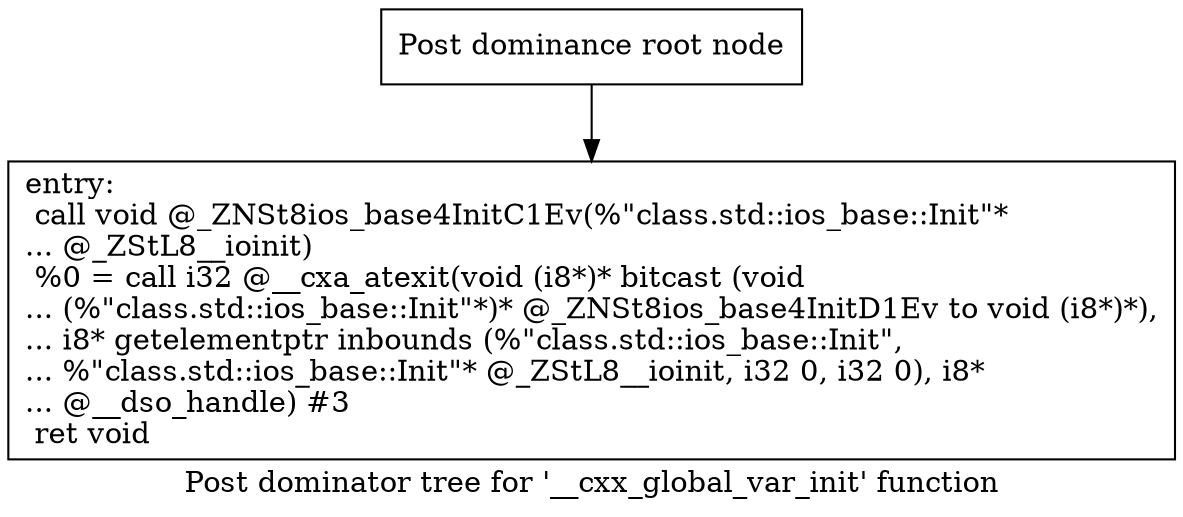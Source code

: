 digraph "Post dominator tree for '__cxx_global_var_init' function" {
	label="Post dominator tree for '__cxx_global_var_init' function";

	Node0x27828d0 [shape=record,label="{Post dominance root node}"];
	Node0x27828d0 -> Node0x27836e0;
	Node0x27836e0 [shape=record,label="{entry:\l  call void @_ZNSt8ios_base4InitC1Ev(%\"class.std::ios_base::Init\"*\l... @_ZStL8__ioinit)\l  %0 = call i32 @__cxa_atexit(void (i8*)* bitcast (void\l... (%\"class.std::ios_base::Init\"*)* @_ZNSt8ios_base4InitD1Ev to void (i8*)*),\l... i8* getelementptr inbounds (%\"class.std::ios_base::Init\",\l... %\"class.std::ios_base::Init\"* @_ZStL8__ioinit, i32 0, i32 0), i8*\l... @__dso_handle) #3\l  ret void\l}"];
}
